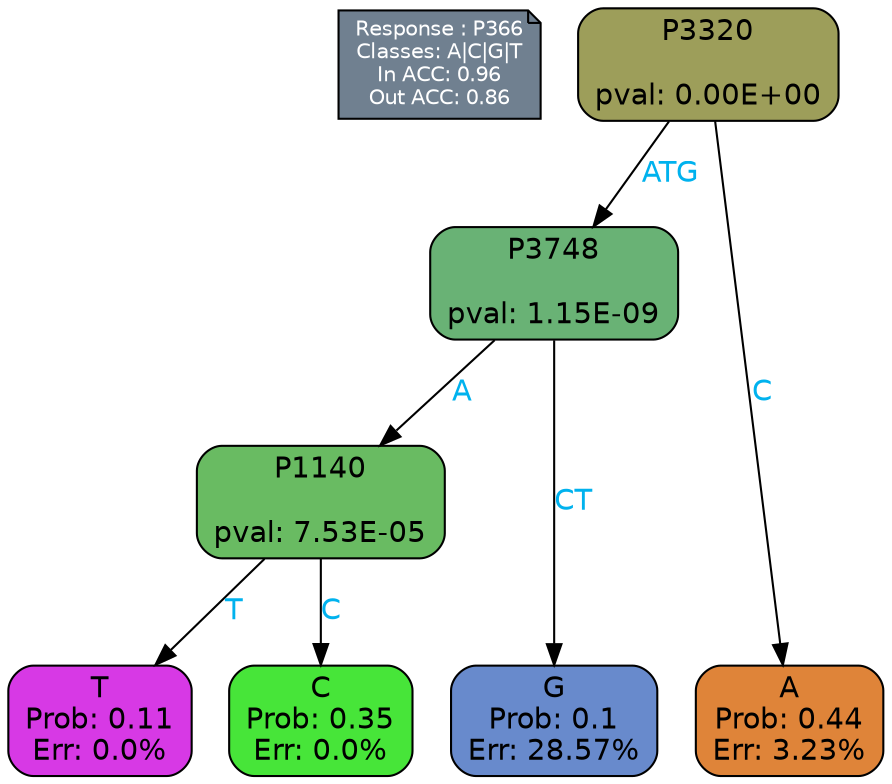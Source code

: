 digraph Tree {
node [shape=box, style="filled, rounded", color="black", fontname=helvetica] ;
graph [ranksep=equally, splines=polylines, bgcolor=transparent, dpi=600] ;
edge [fontname=helvetica] ;
LEGEND [label="Response : P366
Classes: A|C|G|T
In ACC: 0.96
Out ACC: 0.86
",shape=note,align=left,style=filled,fillcolor="slategray",fontcolor="white",fontsize=10];1 [label="P3320

pval: 0.00E+00", fillcolor="#9d9e5a"] ;
2 [label="P3748

pval: 1.15E-09", fillcolor="#69b275"] ;
3 [label="P1140

pval: 7.53E-05", fillcolor="#69bb62"] ;
4 [label="T
Prob: 0.11
Err: 0.0%", fillcolor="#d739e5"] ;
5 [label="C
Prob: 0.35
Err: 0.0%", fillcolor="#47e539"] ;
6 [label="G
Prob: 0.1
Err: 28.57%", fillcolor="#688acc"] ;
7 [label="A
Prob: 0.44
Err: 3.23%", fillcolor="#df8439"] ;
1 -> 2 [label="ATG",fontcolor=deepskyblue2] ;
1 -> 7 [label="C",fontcolor=deepskyblue2] ;
2 -> 3 [label="A",fontcolor=deepskyblue2] ;
2 -> 6 [label="CT",fontcolor=deepskyblue2] ;
3 -> 4 [label="T",fontcolor=deepskyblue2] ;
3 -> 5 [label="C",fontcolor=deepskyblue2] ;
{rank = same; 4;5;6;7;}{rank = same; LEGEND;1;}}